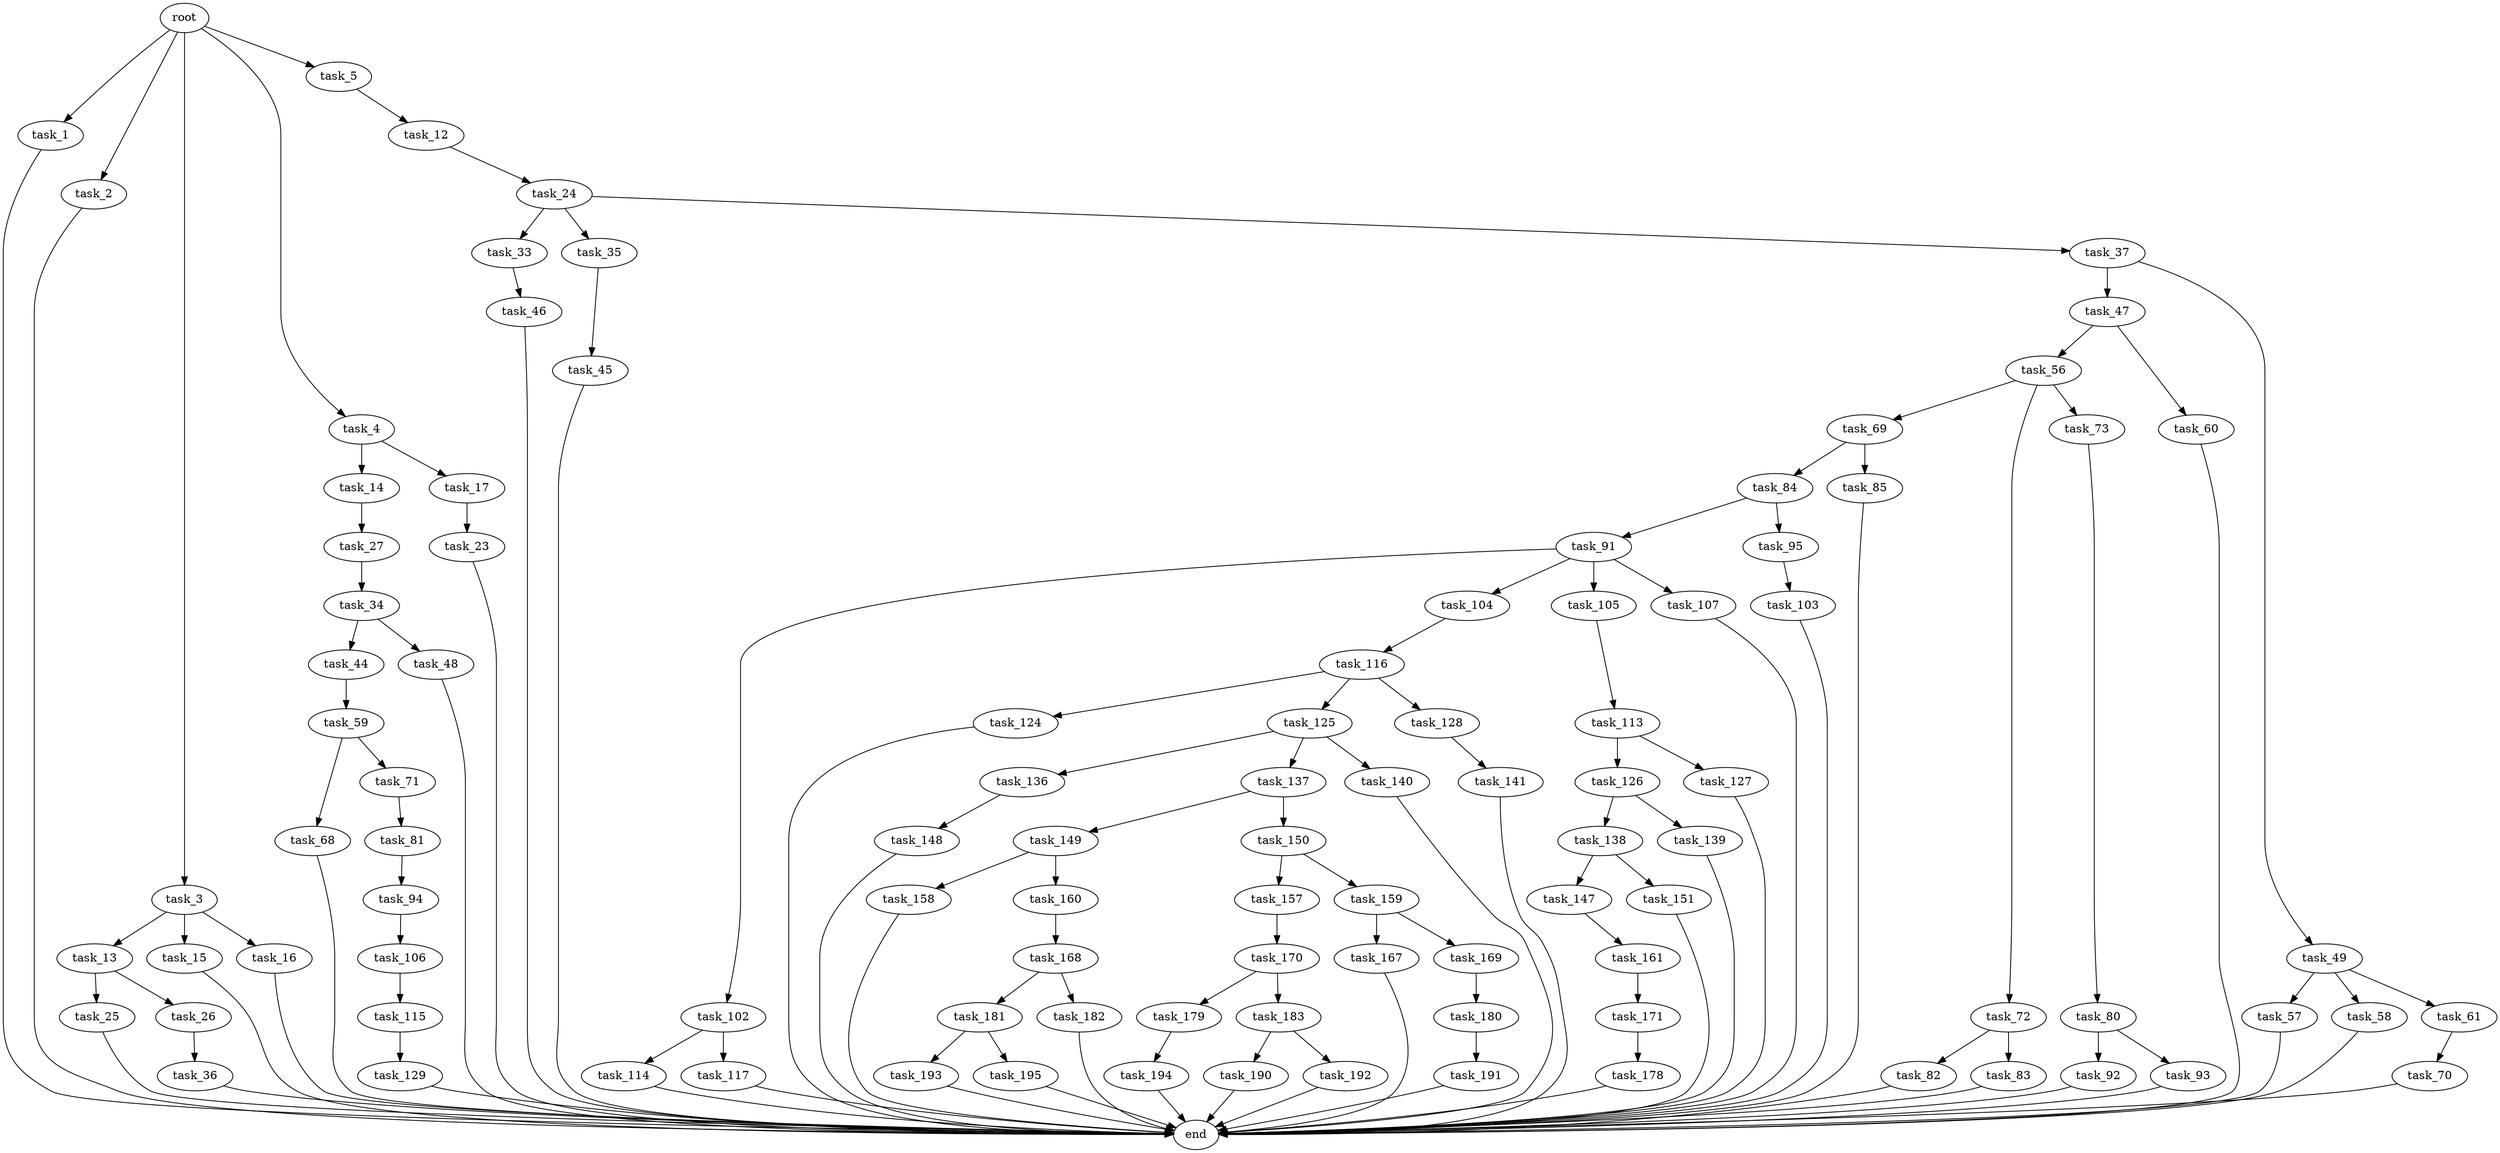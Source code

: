 digraph G {
  root [size="0.000000"];
  task_1 [size="68719476736.000000"];
  task_2 [size="836009131568.000000"];
  task_3 [size="11559777092.000000"];
  task_4 [size="108528583844.000000"];
  task_5 [size="7545591946.000000"];
  task_12 [size="144032111898.000000"];
  task_13 [size="242973254481.000000"];
  task_14 [size="9569807753.000000"];
  task_15 [size="134217728000.000000"];
  task_16 [size="29485249041.000000"];
  task_17 [size="1073741824000.000000"];
  task_23 [size="26152419745.000000"];
  task_24 [size="8589934592.000000"];
  task_25 [size="418570572.000000"];
  task_26 [size="176081604377.000000"];
  task_27 [size="385854622843.000000"];
  task_33 [size="423745983044.000000"];
  task_34 [size="782757789696.000000"];
  task_35 [size="32208326212.000000"];
  task_36 [size="28991029248.000000"];
  task_37 [size="22526616256.000000"];
  task_44 [size="28991029248.000000"];
  task_45 [size="12347921591.000000"];
  task_46 [size="38756531396.000000"];
  task_47 [size="34025618359.000000"];
  task_48 [size="368293445632.000000"];
  task_49 [size="19142507912.000000"];
  task_56 [size="40305718344.000000"];
  task_57 [size="1087853173750.000000"];
  task_58 [size="1073741824000.000000"];
  task_59 [size="97134547859.000000"];
  task_60 [size="332032361386.000000"];
  task_61 [size="37938776262.000000"];
  task_68 [size="5984799454.000000"];
  task_69 [size="25107322754.000000"];
  task_70 [size="991166781009.000000"];
  task_71 [size="231928233984.000000"];
  task_72 [size="3155766918.000000"];
  task_73 [size="119289683884.000000"];
  task_80 [size="5306175030.000000"];
  task_81 [size="223584920054.000000"];
  task_82 [size="51316099231.000000"];
  task_83 [size="26662968692.000000"];
  task_84 [size="1142149205.000000"];
  task_85 [size="2689802461.000000"];
  task_91 [size="111751480135.000000"];
  task_92 [size="549755813888.000000"];
  task_93 [size="1103324421297.000000"];
  task_94 [size="68719476736.000000"];
  task_95 [size="297423720579.000000"];
  task_102 [size="819445561.000000"];
  task_103 [size="14331680889.000000"];
  task_104 [size="160864878841.000000"];
  task_105 [size="1073741824000.000000"];
  task_106 [size="447526322818.000000"];
  task_107 [size="28726252607.000000"];
  task_113 [size="7571153359.000000"];
  task_114 [size="17900847375.000000"];
  task_115 [size="12268739473.000000"];
  task_116 [size="245864237389.000000"];
  task_117 [size="52400310537.000000"];
  task_124 [size="27624729068.000000"];
  task_125 [size="16678536395.000000"];
  task_126 [size="110338323877.000000"];
  task_127 [size="28991029248.000000"];
  task_128 [size="250344905733.000000"];
  task_129 [size="69488902457.000000"];
  task_136 [size="34074278145.000000"];
  task_137 [size="948887528809.000000"];
  task_138 [size="20904917204.000000"];
  task_139 [size="1073741824000.000000"];
  task_140 [size="1073741824000.000000"];
  task_141 [size="7878464378.000000"];
  task_147 [size="68719476736.000000"];
  task_148 [size="1851574944.000000"];
  task_149 [size="32559959347.000000"];
  task_150 [size="104344363437.000000"];
  task_151 [size="4721566120.000000"];
  task_157 [size="484979625.000000"];
  task_158 [size="392631971541.000000"];
  task_159 [size="22106356421.000000"];
  task_160 [size="549755813888.000000"];
  task_161 [size="62484113792.000000"];
  task_167 [size="28991029248.000000"];
  task_168 [size="182140065622.000000"];
  task_169 [size="2738161003.000000"];
  task_170 [size="12110706947.000000"];
  task_171 [size="28991029248.000000"];
  task_178 [size="701228172524.000000"];
  task_179 [size="19535423272.000000"];
  task_180 [size="1628264610.000000"];
  task_181 [size="312335935521.000000"];
  task_182 [size="21592534243.000000"];
  task_183 [size="68719476736.000000"];
  task_190 [size="36721929066.000000"];
  task_191 [size="551712234066.000000"];
  task_192 [size="916478206414.000000"];
  task_193 [size="368293445632.000000"];
  task_194 [size="134217728000.000000"];
  task_195 [size="2751060157.000000"];
  end [size="0.000000"];

  root -> task_1 [size="1.000000"];
  root -> task_2 [size="1.000000"];
  root -> task_3 [size="1.000000"];
  root -> task_4 [size="1.000000"];
  root -> task_5 [size="1.000000"];
  task_1 -> end [size="1.000000"];
  task_2 -> end [size="1.000000"];
  task_3 -> task_13 [size="209715200.000000"];
  task_3 -> task_15 [size="209715200.000000"];
  task_3 -> task_16 [size="209715200.000000"];
  task_4 -> task_14 [size="134217728.000000"];
  task_4 -> task_17 [size="134217728.000000"];
  task_5 -> task_12 [size="134217728.000000"];
  task_12 -> task_24 [size="301989888.000000"];
  task_13 -> task_25 [size="209715200.000000"];
  task_13 -> task_26 [size="209715200.000000"];
  task_14 -> task_27 [size="411041792.000000"];
  task_15 -> end [size="1.000000"];
  task_16 -> end [size="1.000000"];
  task_17 -> task_23 [size="838860800.000000"];
  task_23 -> end [size="1.000000"];
  task_24 -> task_33 [size="33554432.000000"];
  task_24 -> task_35 [size="33554432.000000"];
  task_24 -> task_37 [size="33554432.000000"];
  task_25 -> end [size="1.000000"];
  task_26 -> task_36 [size="679477248.000000"];
  task_27 -> task_34 [size="838860800.000000"];
  task_33 -> task_46 [size="838860800.000000"];
  task_34 -> task_44 [size="679477248.000000"];
  task_34 -> task_48 [size="679477248.000000"];
  task_35 -> task_45 [size="536870912.000000"];
  task_36 -> end [size="1.000000"];
  task_37 -> task_47 [size="679477248.000000"];
  task_37 -> task_49 [size="679477248.000000"];
  task_44 -> task_59 [size="75497472.000000"];
  task_45 -> end [size="1.000000"];
  task_46 -> end [size="1.000000"];
  task_47 -> task_56 [size="33554432.000000"];
  task_47 -> task_60 [size="33554432.000000"];
  task_48 -> end [size="1.000000"];
  task_49 -> task_57 [size="33554432.000000"];
  task_49 -> task_58 [size="33554432.000000"];
  task_49 -> task_61 [size="33554432.000000"];
  task_56 -> task_69 [size="679477248.000000"];
  task_56 -> task_72 [size="679477248.000000"];
  task_56 -> task_73 [size="679477248.000000"];
  task_57 -> end [size="1.000000"];
  task_58 -> end [size="1.000000"];
  task_59 -> task_68 [size="209715200.000000"];
  task_59 -> task_71 [size="209715200.000000"];
  task_60 -> end [size="1.000000"];
  task_61 -> task_70 [size="679477248.000000"];
  task_68 -> end [size="1.000000"];
  task_69 -> task_84 [size="33554432.000000"];
  task_69 -> task_85 [size="33554432.000000"];
  task_70 -> end [size="1.000000"];
  task_71 -> task_81 [size="301989888.000000"];
  task_72 -> task_82 [size="75497472.000000"];
  task_72 -> task_83 [size="75497472.000000"];
  task_73 -> task_80 [size="301989888.000000"];
  task_80 -> task_92 [size="411041792.000000"];
  task_80 -> task_93 [size="411041792.000000"];
  task_81 -> task_94 [size="301989888.000000"];
  task_82 -> end [size="1.000000"];
  task_83 -> end [size="1.000000"];
  task_84 -> task_91 [size="33554432.000000"];
  task_84 -> task_95 [size="33554432.000000"];
  task_85 -> end [size="1.000000"];
  task_91 -> task_102 [size="75497472.000000"];
  task_91 -> task_104 [size="75497472.000000"];
  task_91 -> task_105 [size="75497472.000000"];
  task_91 -> task_107 [size="75497472.000000"];
  task_92 -> end [size="1.000000"];
  task_93 -> end [size="1.000000"];
  task_94 -> task_106 [size="134217728.000000"];
  task_95 -> task_103 [size="301989888.000000"];
  task_102 -> task_114 [size="33554432.000000"];
  task_102 -> task_117 [size="33554432.000000"];
  task_103 -> end [size="1.000000"];
  task_104 -> task_116 [size="209715200.000000"];
  task_105 -> task_113 [size="838860800.000000"];
  task_106 -> task_115 [size="411041792.000000"];
  task_107 -> end [size="1.000000"];
  task_113 -> task_126 [size="209715200.000000"];
  task_113 -> task_127 [size="209715200.000000"];
  task_114 -> end [size="1.000000"];
  task_115 -> task_129 [size="411041792.000000"];
  task_116 -> task_124 [size="209715200.000000"];
  task_116 -> task_125 [size="209715200.000000"];
  task_116 -> task_128 [size="209715200.000000"];
  task_117 -> end [size="1.000000"];
  task_124 -> end [size="1.000000"];
  task_125 -> task_136 [size="679477248.000000"];
  task_125 -> task_137 [size="679477248.000000"];
  task_125 -> task_140 [size="679477248.000000"];
  task_126 -> task_138 [size="75497472.000000"];
  task_126 -> task_139 [size="75497472.000000"];
  task_127 -> end [size="1.000000"];
  task_128 -> task_141 [size="411041792.000000"];
  task_129 -> end [size="1.000000"];
  task_136 -> task_148 [size="536870912.000000"];
  task_137 -> task_149 [size="679477248.000000"];
  task_137 -> task_150 [size="679477248.000000"];
  task_138 -> task_147 [size="679477248.000000"];
  task_138 -> task_151 [size="679477248.000000"];
  task_139 -> end [size="1.000000"];
  task_140 -> end [size="1.000000"];
  task_141 -> end [size="1.000000"];
  task_147 -> task_161 [size="134217728.000000"];
  task_148 -> end [size="1.000000"];
  task_149 -> task_158 [size="536870912.000000"];
  task_149 -> task_160 [size="536870912.000000"];
  task_150 -> task_157 [size="411041792.000000"];
  task_150 -> task_159 [size="411041792.000000"];
  task_151 -> end [size="1.000000"];
  task_157 -> task_170 [size="33554432.000000"];
  task_158 -> end [size="1.000000"];
  task_159 -> task_167 [size="536870912.000000"];
  task_159 -> task_169 [size="536870912.000000"];
  task_160 -> task_168 [size="536870912.000000"];
  task_161 -> task_171 [size="134217728.000000"];
  task_167 -> end [size="1.000000"];
  task_168 -> task_181 [size="209715200.000000"];
  task_168 -> task_182 [size="209715200.000000"];
  task_169 -> task_180 [size="75497472.000000"];
  task_170 -> task_179 [size="209715200.000000"];
  task_170 -> task_183 [size="209715200.000000"];
  task_171 -> task_178 [size="75497472.000000"];
  task_178 -> end [size="1.000000"];
  task_179 -> task_194 [size="411041792.000000"];
  task_180 -> task_191 [size="33554432.000000"];
  task_181 -> task_193 [size="209715200.000000"];
  task_181 -> task_195 [size="209715200.000000"];
  task_182 -> end [size="1.000000"];
  task_183 -> task_190 [size="134217728.000000"];
  task_183 -> task_192 [size="134217728.000000"];
  task_190 -> end [size="1.000000"];
  task_191 -> end [size="1.000000"];
  task_192 -> end [size="1.000000"];
  task_193 -> end [size="1.000000"];
  task_194 -> end [size="1.000000"];
  task_195 -> end [size="1.000000"];
}
